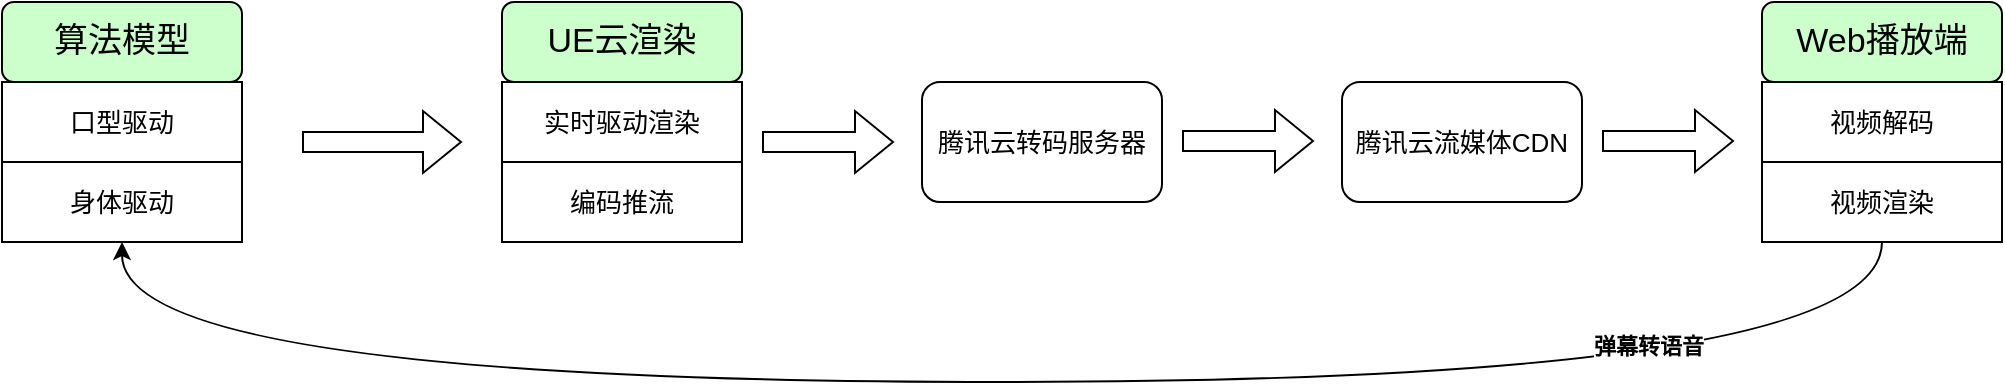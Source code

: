 <mxfile version="21.6.9" type="github">
  <diagram name="第 1 页" id="hJ_DBoBk-C-FibVK5ZLd">
    <mxGraphModel dx="1222" dy="718" grid="1" gridSize="10" guides="1" tooltips="1" connect="1" arrows="1" fold="1" page="1" pageScale="1" pageWidth="827" pageHeight="1169" math="0" shadow="0">
      <root>
        <mxCell id="0" />
        <mxCell id="1" parent="0" />
        <mxCell id="ekaqmwFT2nG-b4KwDdkf-2" value="&lt;font style=&quot;font-size: 13px;&quot;&gt;口型驱动&lt;/font&gt;" style="rounded=0;whiteSpace=wrap;html=1;" vertex="1" parent="1">
          <mxGeometry x="50" y="270" width="120" height="40" as="geometry" />
        </mxCell>
        <mxCell id="ekaqmwFT2nG-b4KwDdkf-3" value="&lt;font style=&quot;font-size: 17px;&quot;&gt;算法模型&lt;/font&gt;" style="rounded=1;whiteSpace=wrap;html=1;fillColor=#CCFFCC;" vertex="1" parent="1">
          <mxGeometry x="50" y="230" width="120" height="40" as="geometry" />
        </mxCell>
        <mxCell id="ekaqmwFT2nG-b4KwDdkf-4" value="身体驱动" style="rounded=0;whiteSpace=wrap;html=1;fontSize=13;" vertex="1" parent="1">
          <mxGeometry x="50" y="310" width="120" height="40" as="geometry" />
        </mxCell>
        <mxCell id="ekaqmwFT2nG-b4KwDdkf-5" value="&lt;font style=&quot;font-size: 17px;&quot;&gt;UE云渲染&lt;/font&gt;" style="rounded=1;whiteSpace=wrap;html=1;fillColor=#CCFFCC;" vertex="1" parent="1">
          <mxGeometry x="300" y="230" width="120" height="40" as="geometry" />
        </mxCell>
        <mxCell id="ekaqmwFT2nG-b4KwDdkf-6" value="&lt;font style=&quot;font-size: 13px;&quot;&gt;实时驱动渲染&lt;/font&gt;" style="rounded=0;whiteSpace=wrap;html=1;" vertex="1" parent="1">
          <mxGeometry x="300" y="270" width="120" height="40" as="geometry" />
        </mxCell>
        <mxCell id="ekaqmwFT2nG-b4KwDdkf-7" value="&lt;font style=&quot;font-size: 13px;&quot;&gt;编码推流&lt;/font&gt;" style="rounded=0;whiteSpace=wrap;html=1;" vertex="1" parent="1">
          <mxGeometry x="300" y="310" width="120" height="40" as="geometry" />
        </mxCell>
        <mxCell id="ekaqmwFT2nG-b4KwDdkf-8" value="&lt;span style=&quot;font-size: 17px;&quot;&gt;Web播放端&lt;/span&gt;" style="rounded=1;whiteSpace=wrap;html=1;fillColor=#CCFFCC;" vertex="1" parent="1">
          <mxGeometry x="930" y="230" width="120" height="40" as="geometry" />
        </mxCell>
        <mxCell id="ekaqmwFT2nG-b4KwDdkf-9" value="&lt;font style=&quot;font-size: 13px;&quot;&gt;视频解码&lt;/font&gt;" style="rounded=0;whiteSpace=wrap;html=1;" vertex="1" parent="1">
          <mxGeometry x="930" y="270" width="120" height="40" as="geometry" />
        </mxCell>
        <mxCell id="ekaqmwFT2nG-b4KwDdkf-10" value="&lt;font style=&quot;font-size: 13px;&quot;&gt;视频渲染&lt;/font&gt;" style="rounded=0;whiteSpace=wrap;html=1;" vertex="1" parent="1">
          <mxGeometry x="930" y="310" width="120" height="40" as="geometry" />
        </mxCell>
        <mxCell id="ekaqmwFT2nG-b4KwDdkf-11" value="&lt;font style=&quot;font-size: 13px;&quot;&gt;腾讯云转码服务器&lt;/font&gt;" style="rounded=1;whiteSpace=wrap;html=1;" vertex="1" parent="1">
          <mxGeometry x="510" y="270" width="120" height="60" as="geometry" />
        </mxCell>
        <mxCell id="ekaqmwFT2nG-b4KwDdkf-12" value="&lt;font style=&quot;font-size: 13px;&quot;&gt;腾讯云流媒体CDN&lt;/font&gt;" style="rounded=1;whiteSpace=wrap;html=1;" vertex="1" parent="1">
          <mxGeometry x="720" y="270" width="120" height="60" as="geometry" />
        </mxCell>
        <mxCell id="ekaqmwFT2nG-b4KwDdkf-14" value="" style="shape=flexArrow;endArrow=classic;html=1;rounded=0;" edge="1" parent="1">
          <mxGeometry width="50" height="50" relative="1" as="geometry">
            <mxPoint x="200" y="300" as="sourcePoint" />
            <mxPoint x="280" y="300" as="targetPoint" />
          </mxGeometry>
        </mxCell>
        <mxCell id="ekaqmwFT2nG-b4KwDdkf-15" value="" style="shape=flexArrow;endArrow=classic;html=1;rounded=0;" edge="1" parent="1">
          <mxGeometry width="50" height="50" relative="1" as="geometry">
            <mxPoint x="430" y="300" as="sourcePoint" />
            <mxPoint x="496" y="300" as="targetPoint" />
          </mxGeometry>
        </mxCell>
        <mxCell id="ekaqmwFT2nG-b4KwDdkf-19" value="" style="shape=flexArrow;endArrow=classic;html=1;rounded=0;" edge="1" parent="1">
          <mxGeometry width="50" height="50" relative="1" as="geometry">
            <mxPoint x="640" y="299.5" as="sourcePoint" />
            <mxPoint x="706" y="299.5" as="targetPoint" />
          </mxGeometry>
        </mxCell>
        <mxCell id="ekaqmwFT2nG-b4KwDdkf-20" value="" style="shape=flexArrow;endArrow=classic;html=1;rounded=0;" edge="1" parent="1">
          <mxGeometry width="50" height="50" relative="1" as="geometry">
            <mxPoint x="850" y="299.5" as="sourcePoint" />
            <mxPoint x="916" y="299.5" as="targetPoint" />
          </mxGeometry>
        </mxCell>
        <mxCell id="ekaqmwFT2nG-b4KwDdkf-21" value="" style="endArrow=classic;html=1;rounded=0;edgeStyle=orthogonalEdgeStyle;curved=1;entryX=0.5;entryY=1;entryDx=0;entryDy=0;exitX=0.5;exitY=1;exitDx=0;exitDy=0;" edge="1" parent="1" source="ekaqmwFT2nG-b4KwDdkf-10" target="ekaqmwFT2nG-b4KwDdkf-4">
          <mxGeometry width="50" height="50" relative="1" as="geometry">
            <mxPoint x="960" y="450" as="sourcePoint" />
            <mxPoint x="970" y="390" as="targetPoint" />
            <Array as="points">
              <mxPoint x="990" y="420" />
              <mxPoint x="110" y="420" />
            </Array>
          </mxGeometry>
        </mxCell>
        <mxCell id="ekaqmwFT2nG-b4KwDdkf-23" value="&lt;b&gt;弹幕转语音&lt;/b&gt;" style="edgeLabel;html=1;align=center;verticalAlign=middle;resizable=0;points=[];" vertex="1" connectable="0" parent="ekaqmwFT2nG-b4KwDdkf-21">
          <mxGeometry x="-0.633" y="-18" relative="1" as="geometry">
            <mxPoint as="offset" />
          </mxGeometry>
        </mxCell>
      </root>
    </mxGraphModel>
  </diagram>
</mxfile>
